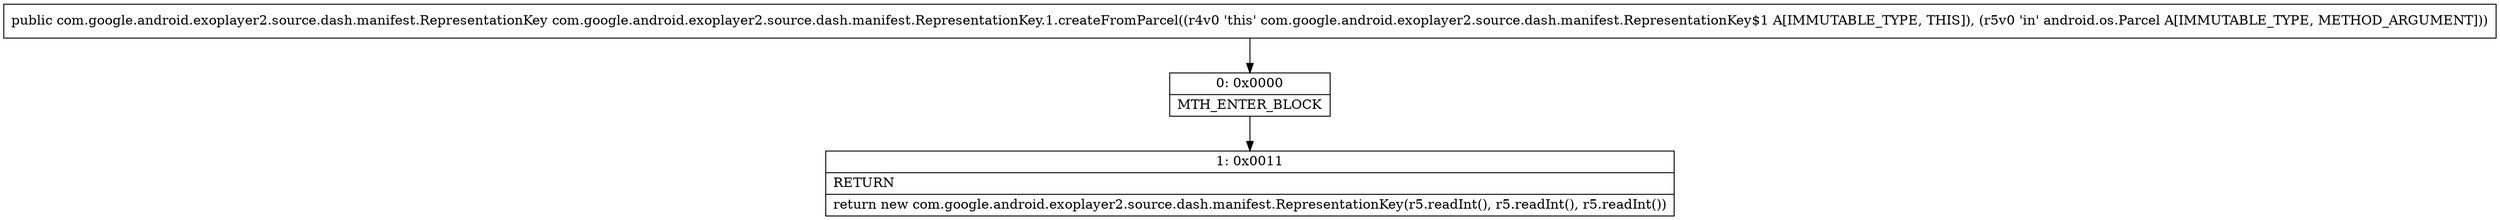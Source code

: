 digraph "CFG forcom.google.android.exoplayer2.source.dash.manifest.RepresentationKey.1.createFromParcel(Landroid\/os\/Parcel;)Lcom\/google\/android\/exoplayer2\/source\/dash\/manifest\/RepresentationKey;" {
Node_0 [shape=record,label="{0\:\ 0x0000|MTH_ENTER_BLOCK\l}"];
Node_1 [shape=record,label="{1\:\ 0x0011|RETURN\l|return new com.google.android.exoplayer2.source.dash.manifest.RepresentationKey(r5.readInt(), r5.readInt(), r5.readInt())\l}"];
MethodNode[shape=record,label="{public com.google.android.exoplayer2.source.dash.manifest.RepresentationKey com.google.android.exoplayer2.source.dash.manifest.RepresentationKey.1.createFromParcel((r4v0 'this' com.google.android.exoplayer2.source.dash.manifest.RepresentationKey$1 A[IMMUTABLE_TYPE, THIS]), (r5v0 'in' android.os.Parcel A[IMMUTABLE_TYPE, METHOD_ARGUMENT])) }"];
MethodNode -> Node_0;
Node_0 -> Node_1;
}

